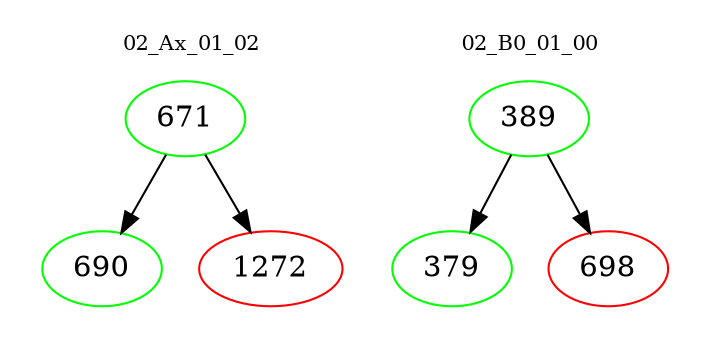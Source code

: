 digraph{
subgraph cluster_0 {
color = white
label = "02_Ax_01_02";
fontsize=10;
T0_671 [label="671", color="green"]
T0_671 -> T0_690 [color="black"]
T0_690 [label="690", color="green"]
T0_671 -> T0_1272 [color="black"]
T0_1272 [label="1272", color="red"]
}
subgraph cluster_1 {
color = white
label = "02_B0_01_00";
fontsize=10;
T1_389 [label="389", color="green"]
T1_389 -> T1_379 [color="black"]
T1_379 [label="379", color="green"]
T1_389 -> T1_698 [color="black"]
T1_698 [label="698", color="red"]
}
}
